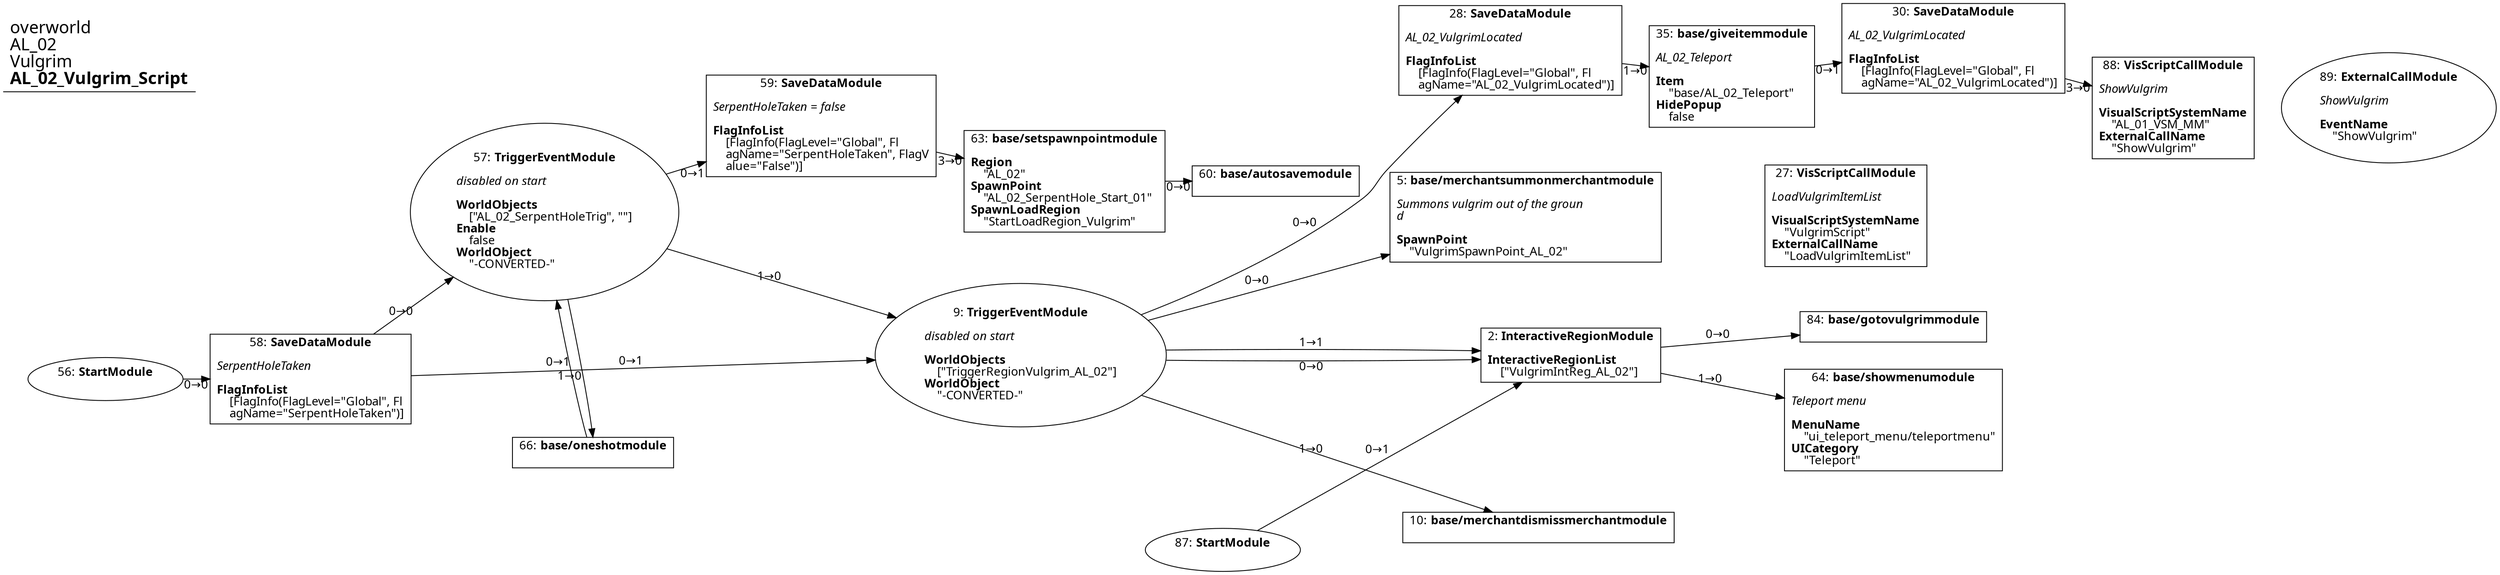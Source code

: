 digraph {
    layout = fdp;
    overlap = prism;
    sep = "+16";
    splines = spline;

    node [ shape = box ];

    graph [ fontname = "Segoe UI" ];
    node [ fontname = "Segoe UI" ];
    edge [ fontname = "Segoe UI" ];

    2 [ label = <2: <b>InteractiveRegionModule</b><br/><br/><b>InteractiveRegionList</b><br align="left"/>    [&quot;VulgrimIntReg_AL_02&quot;]<br align="left"/>> ];
    2 [ pos = "0.109000005,-0.757!" ];
    2 -> 64 [ label = "1→0" ];
    2 -> 84 [ label = "0→0" ];

    5 [ label = <5: <b>base/merchantsummonmerchantmodule</b><br/><br/><i>Summons vulgrim out of the groun<br align="left"/>d<br align="left"/></i><br align="left"/><b>SpawnPoint</b><br align="left"/>    &quot;VulgrimSpawnPoint_AL_02&quot;<br align="left"/>> ];
    5 [ pos = "0.072000004,-0.62200004!" ];

    9 [ label = <9: <b>TriggerEventModule</b><br/><br/><i>disabled on start<br align="left"/></i><br align="left"/><b>WorldObjects</b><br align="left"/>    [&quot;TriggerRegionVulgrim_AL_02&quot;]<br align="left"/><b>WorldObject</b><br align="left"/>    &quot;-CONVERTED-&quot;<br align="left"/>> ];
    9 [ shape = oval ]
    9 [ pos = "-0.43600002,-0.757!" ];
    9 -> 5 [ label = "0→0" ];
    9 -> 2 [ label = "1→1" ];
    9 -> 10 [ label = "1→0" ];
    9 -> 2 [ label = "0→0" ];
    9 -> 28 [ label = "0→0" ];

    10 [ label = <10: <b>base/merchantdismissmerchantmodule</b><br/><br/>> ];
    10 [ pos = "0.076000005,-0.92600006!" ];

    27 [ label = <27: <b>VisScriptCallModule</b><br/><br/><i>LoadVulgrimItemList<br align="left"/></i><br align="left"/><b>VisualScriptSystemName</b><br align="left"/>    &quot;VulgrimScript&quot;<br align="left"/><b>ExternalCallName</b><br align="left"/>    &quot;LoadVulgrimItemList&quot;<br align="left"/>> ];
    27 [ pos = "0.38500002,-0.62200004!" ];

    28 [ label = <28: <b>SaveDataModule</b><br/><br/><i>AL_02_VulgrimLocated<br align="left"/></i><br align="left"/><b>FlagInfoList</b><br align="left"/>    [FlagInfo(FlagLevel=&quot;Global&quot;, Fl<br align="left"/>    agName=&quot;AL_02_VulgrimLocated&quot;)]<br align="left"/>> ];
    28 [ pos = "0.072000004,-0.46!" ];
    28 -> 35 [ label = "1→0" ];

    30 [ label = <30: <b>SaveDataModule</b><br/><br/><i>AL_02_VulgrimLocated<br align="left"/></i><br align="left"/><b>FlagInfoList</b><br align="left"/>    [FlagInfo(FlagLevel=&quot;Global&quot;, Fl<br align="left"/>    agName=&quot;AL_02_VulgrimLocated&quot;)]<br align="left"/>> ];
    30 [ pos = "0.48000002,-0.46!" ];
    30 -> 88 [ label = "3→0" ];

    35 [ label = <35: <b>base/giveitemmodule</b><br/><br/><i>AL_02_Teleport<br align="left"/></i><br align="left"/><b>Item</b><br align="left"/>    &quot;base/AL_02_Teleport&quot;<br align="left"/><b>HidePopup</b><br align="left"/>    false<br align="left"/>> ];
    35 [ pos = "0.298,-0.483!" ];
    35 -> 30 [ label = "0→1" ];

    56 [ label = <56: <b>StartModule</b><br/><br/>> ];
    56 [ shape = oval ]
    56 [ pos = "-1.335,-0.78000003!" ];
    56 -> 58 [ label = "0→0" ];

    57 [ label = <57: <b>TriggerEventModule</b><br/><br/><i>disabled on start<br align="left"/></i><br align="left"/><b>WorldObjects</b><br align="left"/>    [&quot;AL_02_SerpentHoleTrig&quot;, &quot;&quot;]<br align="left"/><b>Enable</b><br align="left"/>    false<br align="left"/><b>WorldObject</b><br align="left"/>    &quot;-CONVERTED-&quot;<br align="left"/>> ];
    57 [ shape = oval ]
    57 [ pos = "-0.87700003,-0.61!" ];
    57 -> 59 [ label = "0→1" ];
    57 -> 9 [ label = "1→0" ];
    57 -> 66 [ label = "1→0" ];

    58 [ label = <58: <b>SaveDataModule</b><br/><br/><i>SerpentHoleTaken<br align="left"/></i><br align="left"/><b>FlagInfoList</b><br align="left"/>    [FlagInfo(FlagLevel=&quot;Global&quot;, Fl<br align="left"/>    agName=&quot;SerpentHoleTaken&quot;)]<br align="left"/>> ];
    58 [ pos = "-1.1350001,-0.78000003!" ];
    58 -> 57 [ label = "0→0" ];
    58 -> 9 [ label = "0→1" ];

    59 [ label = <59: <b>SaveDataModule</b><br/><br/><i>SerpentHoleTaken = false<br align="left"/></i><br align="left"/><b>FlagInfoList</b><br align="left"/>    [FlagInfo(FlagLevel=&quot;Global&quot;, Fl<br align="left"/>    agName=&quot;SerpentHoleTaken&quot;, FlagV<br align="left"/>    alue=&quot;False&quot;)]<br align="left"/>> ];
    59 [ pos = "-0.601,-0.53800005!" ];
    59 -> 63 [ label = "3→0" ];

    60 [ label = <60: <b>base/autosavemodule</b><br/><br/>> ];
    60 [ pos = "-0.19900002,-0.58400005!" ];

    63 [ label = <63: <b>base/setspawnpointmodule</b><br/><br/><b>Region</b><br align="left"/>    &quot;AL_02&quot;<br align="left"/><b>SpawnPoint</b><br align="left"/>    &quot;AL_02_SerpentHole_Start_01&quot;<br align="left"/><b>SpawnLoadRegion</b><br align="left"/>    &quot;StartLoadRegion_Vulgrim&quot;<br align="left"/>> ];
    63 [ pos = "-0.40100002,-0.58400005!" ];
    63 -> 60 [ label = "0→0" ];

    64 [ label = <64: <b>base/showmenumodule</b><br/><br/><i>Teleport menu<br align="left"/></i><br align="left"/><b>MenuName</b><br align="left"/>    &quot;ui_teleport_menu/teleportmenu&quot;<br align="left"/><b>UICategory</b><br align="left"/>    &quot;Teleport&quot;<br align="left"/>> ];
    64 [ pos = "0.425,-0.81600004!" ];

    66 [ label = <66: <b>base/oneshotmodule</b><br/><br/>> ];
    66 [ pos = "-0.846,-0.851!" ];
    66 -> 57 [ label = "0→1" ];

    84 [ label = <84: <b>base/gotovulgrimmodule</b><br/><br/>> ];
    84 [ pos = "0.425,-0.73300004!" ];

    87 [ label = <87: <b>StartModule</b><br/><br/>> ];
    87 [ shape = oval ]
    87 [ pos = "-0.23700002,-0.94900006!" ];
    87 -> 2 [ label = "0→1" ];

    88 [ label = <88: <b>VisScriptCallModule</b><br/><br/><i>ShowVulgrim<br align="left"/></i><br align="left"/><b>VisualScriptSystemName</b><br align="left"/>    &quot;AL_01_VSM_MM&quot;<br align="left"/><b>ExternalCallName</b><br align="left"/>    &quot;ShowVulgrim&quot;<br align="left"/>> ];
    88 [ pos = "0.70000005,-0.50600004!" ];

    89 [ label = <89: <b>ExternalCallModule</b><br/><br/><i>ShowVulgrim<br align="left"/></i><br align="left"/><b>EventName</b><br align="left"/>    &quot;ShowVulgrim&quot;<br align="left"/>> ];
    89 [ shape = oval ]
    89 [ pos = "0.86200005,-0.50600004!" ];

    title [ pos = "-1.3360001,-0.45900002!" ];
    title [ shape = underline ];
    title [ label = <<font point-size="20">overworld<br align="left"/>AL_02<br align="left"/>Vulgrim<br align="left"/><b>AL_02_Vulgrim_Script</b><br align="left"/></font>> ];
}
